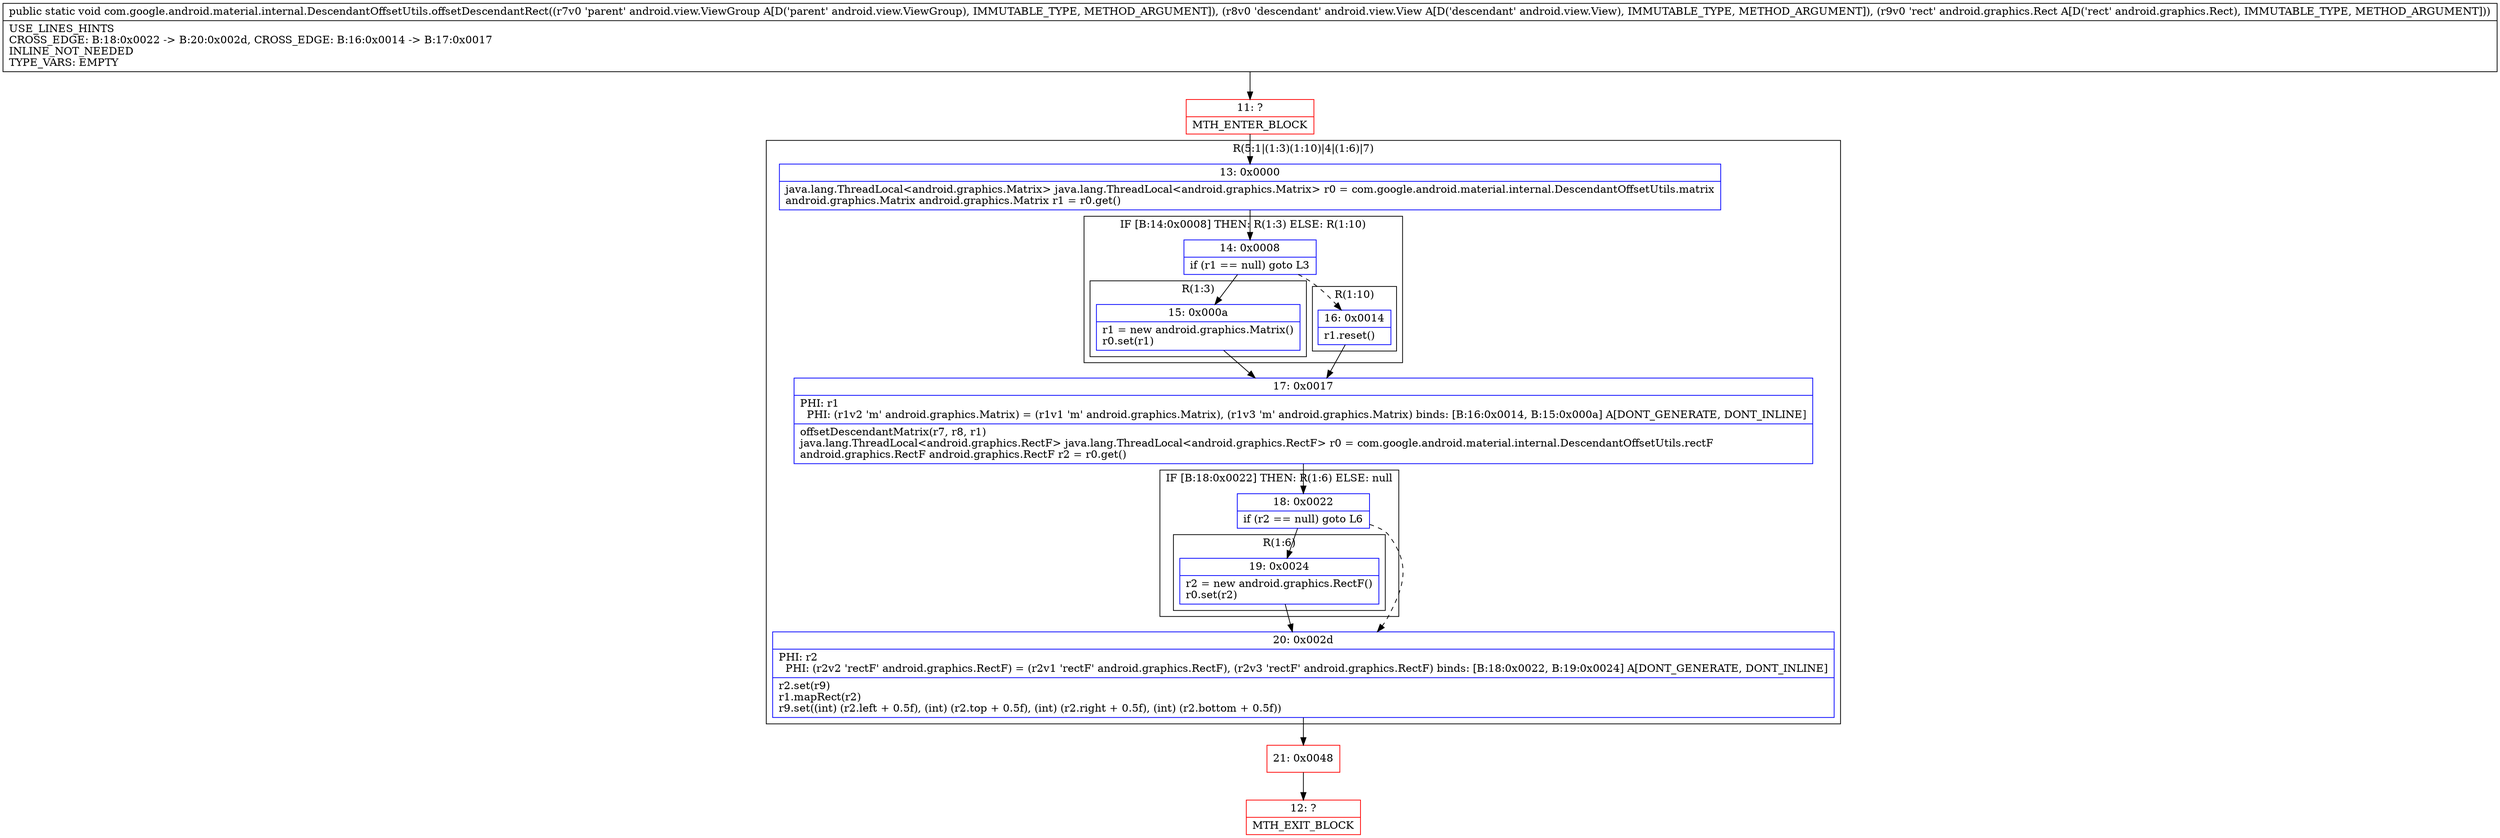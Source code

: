 digraph "CFG forcom.google.android.material.internal.DescendantOffsetUtils.offsetDescendantRect(Landroid\/view\/ViewGroup;Landroid\/view\/View;Landroid\/graphics\/Rect;)V" {
subgraph cluster_Region_1473128500 {
label = "R(5:1|(1:3)(1:10)|4|(1:6)|7)";
node [shape=record,color=blue];
Node_13 [shape=record,label="{13\:\ 0x0000|java.lang.ThreadLocal\<android.graphics.Matrix\> java.lang.ThreadLocal\<android.graphics.Matrix\> r0 = com.google.android.material.internal.DescendantOffsetUtils.matrix\landroid.graphics.Matrix android.graphics.Matrix r1 = r0.get()\l}"];
subgraph cluster_IfRegion_678667025 {
label = "IF [B:14:0x0008] THEN: R(1:3) ELSE: R(1:10)";
node [shape=record,color=blue];
Node_14 [shape=record,label="{14\:\ 0x0008|if (r1 == null) goto L3\l}"];
subgraph cluster_Region_871988463 {
label = "R(1:3)";
node [shape=record,color=blue];
Node_15 [shape=record,label="{15\:\ 0x000a|r1 = new android.graphics.Matrix()\lr0.set(r1)\l}"];
}
subgraph cluster_Region_146059448 {
label = "R(1:10)";
node [shape=record,color=blue];
Node_16 [shape=record,label="{16\:\ 0x0014|r1.reset()\l}"];
}
}
Node_17 [shape=record,label="{17\:\ 0x0017|PHI: r1 \l  PHI: (r1v2 'm' android.graphics.Matrix) = (r1v1 'm' android.graphics.Matrix), (r1v3 'm' android.graphics.Matrix) binds: [B:16:0x0014, B:15:0x000a] A[DONT_GENERATE, DONT_INLINE]\l|offsetDescendantMatrix(r7, r8, r1)\ljava.lang.ThreadLocal\<android.graphics.RectF\> java.lang.ThreadLocal\<android.graphics.RectF\> r0 = com.google.android.material.internal.DescendantOffsetUtils.rectF\landroid.graphics.RectF android.graphics.RectF r2 = r0.get()\l}"];
subgraph cluster_IfRegion_1450948906 {
label = "IF [B:18:0x0022] THEN: R(1:6) ELSE: null";
node [shape=record,color=blue];
Node_18 [shape=record,label="{18\:\ 0x0022|if (r2 == null) goto L6\l}"];
subgraph cluster_Region_782083602 {
label = "R(1:6)";
node [shape=record,color=blue];
Node_19 [shape=record,label="{19\:\ 0x0024|r2 = new android.graphics.RectF()\lr0.set(r2)\l}"];
}
}
Node_20 [shape=record,label="{20\:\ 0x002d|PHI: r2 \l  PHI: (r2v2 'rectF' android.graphics.RectF) = (r2v1 'rectF' android.graphics.RectF), (r2v3 'rectF' android.graphics.RectF) binds: [B:18:0x0022, B:19:0x0024] A[DONT_GENERATE, DONT_INLINE]\l|r2.set(r9)\lr1.mapRect(r2)\lr9.set((int) (r2.left + 0.5f), (int) (r2.top + 0.5f), (int) (r2.right + 0.5f), (int) (r2.bottom + 0.5f))\l}"];
}
Node_11 [shape=record,color=red,label="{11\:\ ?|MTH_ENTER_BLOCK\l}"];
Node_21 [shape=record,color=red,label="{21\:\ 0x0048}"];
Node_12 [shape=record,color=red,label="{12\:\ ?|MTH_EXIT_BLOCK\l}"];
MethodNode[shape=record,label="{public static void com.google.android.material.internal.DescendantOffsetUtils.offsetDescendantRect((r7v0 'parent' android.view.ViewGroup A[D('parent' android.view.ViewGroup), IMMUTABLE_TYPE, METHOD_ARGUMENT]), (r8v0 'descendant' android.view.View A[D('descendant' android.view.View), IMMUTABLE_TYPE, METHOD_ARGUMENT]), (r9v0 'rect' android.graphics.Rect A[D('rect' android.graphics.Rect), IMMUTABLE_TYPE, METHOD_ARGUMENT]))  | USE_LINES_HINTS\lCROSS_EDGE: B:18:0x0022 \-\> B:20:0x002d, CROSS_EDGE: B:16:0x0014 \-\> B:17:0x0017\lINLINE_NOT_NEEDED\lTYPE_VARS: EMPTY\l}"];
MethodNode -> Node_11;Node_13 -> Node_14;
Node_14 -> Node_15;
Node_14 -> Node_16[style=dashed];
Node_15 -> Node_17;
Node_16 -> Node_17;
Node_17 -> Node_18;
Node_18 -> Node_19;
Node_18 -> Node_20[style=dashed];
Node_19 -> Node_20;
Node_20 -> Node_21;
Node_11 -> Node_13;
Node_21 -> Node_12;
}

